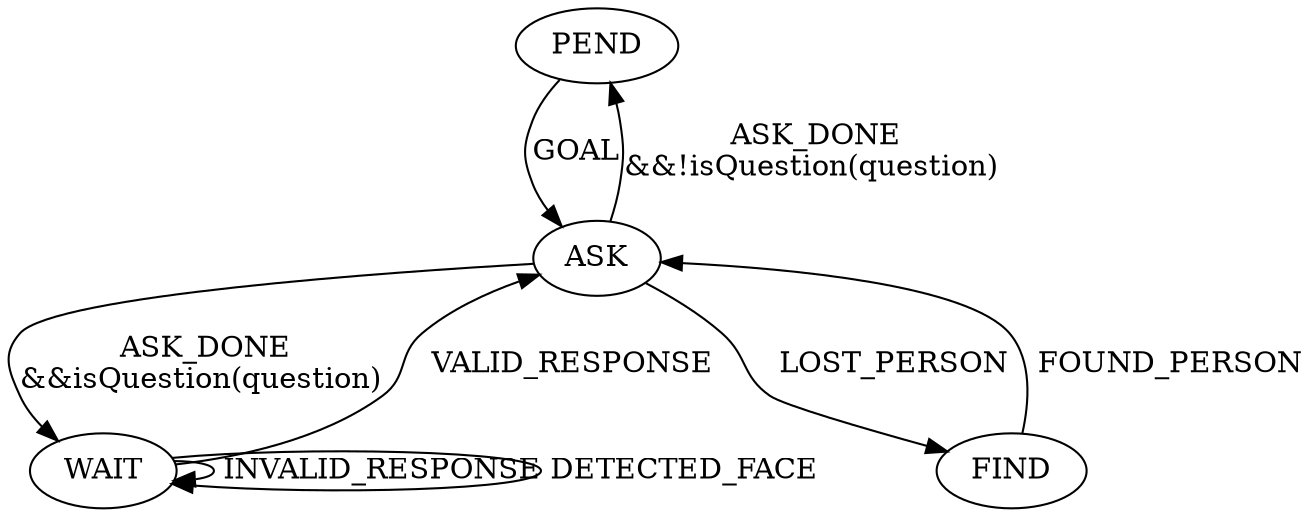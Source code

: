 digraph G {
  PEND -> ASK [ margin=10, minlen=1, label="GOAL" ]
  ASK -> WAIT [ margin=10, minlen=1, label=" ASK_DONE\n&&isQuestion(question)" ]
  ASK -> FIND [ margin=10, minlen=1, label=" LOST_PERSON" ]
  FIND -> ASK [ margin=10, minlen=1, label=" FOUND_PERSON" ]
  ASK -> PEND [ margin=10, minlen=1, label=" ASK_DONE\n&&!isQuestion(question)" ]
  WAIT -> ASK [ margin=10, minlen=1, label=" VALID_RESPONSE" ]
  WAIT -> WAIT [ margin=10, minlen=1, label=" INVALID_RESPONSE" ]
  WAIT -> WAIT [ margin=10, minlen=1, label=" DETECTED_FACE" ]
}

/* digraph G { */
/*   PEND -> ASK_QUESTION [ label="GOAL" ] */
/*   ASK_QUESTION -> WAIT_FOR_RESPONSE [ label="ASK_QUESTION_DONE\n&& isQuestion(currentQuestion)" ] */
/*   ASK_QUESTION -> PEND [ label="ASK_QUESTION_DONE\n&& !isQuestion(currentQuestion)" ] */
/*   WAIT_FOR_RESPONSE -> ASK_QUESTION [ label="ASK_QUESTION_DONE" ] */
/* } */
